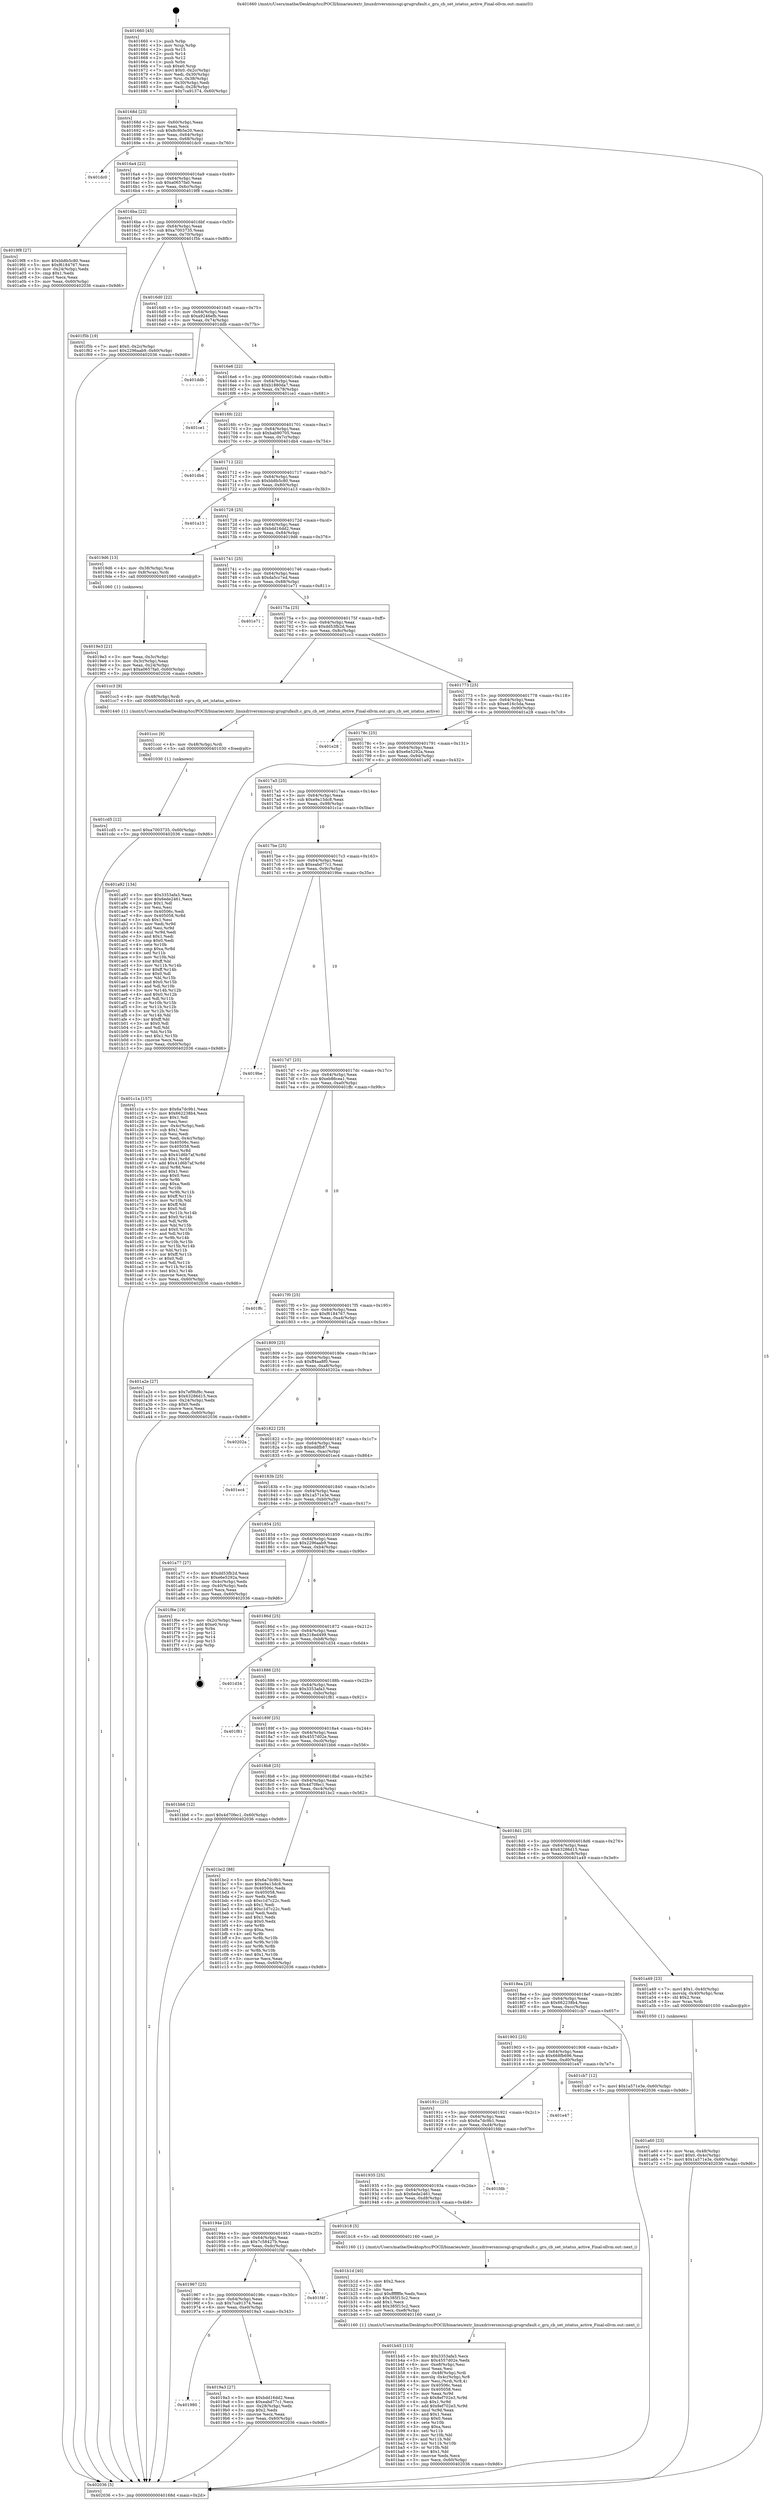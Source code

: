 digraph "0x401660" {
  label = "0x401660 (/mnt/c/Users/mathe/Desktop/tcc/POCII/binaries/extr_linuxdriversmiscsgi-grugrufault.c_gru_cb_set_istatus_active_Final-ollvm.out::main(0))"
  labelloc = "t"
  node[shape=record]

  Entry [label="",width=0.3,height=0.3,shape=circle,fillcolor=black,style=filled]
  "0x40168d" [label="{
     0x40168d [23]\l
     | [instrs]\l
     &nbsp;&nbsp;0x40168d \<+3\>: mov -0x60(%rbp),%eax\l
     &nbsp;&nbsp;0x401690 \<+2\>: mov %eax,%ecx\l
     &nbsp;&nbsp;0x401692 \<+6\>: sub $0x8c9b5e20,%ecx\l
     &nbsp;&nbsp;0x401698 \<+3\>: mov %eax,-0x64(%rbp)\l
     &nbsp;&nbsp;0x40169b \<+3\>: mov %ecx,-0x68(%rbp)\l
     &nbsp;&nbsp;0x40169e \<+6\>: je 0000000000401dc0 \<main+0x760\>\l
  }"]
  "0x401dc0" [label="{
     0x401dc0\l
  }", style=dashed]
  "0x4016a4" [label="{
     0x4016a4 [22]\l
     | [instrs]\l
     &nbsp;&nbsp;0x4016a4 \<+5\>: jmp 00000000004016a9 \<main+0x49\>\l
     &nbsp;&nbsp;0x4016a9 \<+3\>: mov -0x64(%rbp),%eax\l
     &nbsp;&nbsp;0x4016ac \<+5\>: sub $0xa0657fa0,%eax\l
     &nbsp;&nbsp;0x4016b1 \<+3\>: mov %eax,-0x6c(%rbp)\l
     &nbsp;&nbsp;0x4016b4 \<+6\>: je 00000000004019f8 \<main+0x398\>\l
  }"]
  Exit [label="",width=0.3,height=0.3,shape=circle,fillcolor=black,style=filled,peripheries=2]
  "0x4019f8" [label="{
     0x4019f8 [27]\l
     | [instrs]\l
     &nbsp;&nbsp;0x4019f8 \<+5\>: mov $0xbb8b5c80,%eax\l
     &nbsp;&nbsp;0x4019fd \<+5\>: mov $0xf6184767,%ecx\l
     &nbsp;&nbsp;0x401a02 \<+3\>: mov -0x24(%rbp),%edx\l
     &nbsp;&nbsp;0x401a05 \<+3\>: cmp $0x1,%edx\l
     &nbsp;&nbsp;0x401a08 \<+3\>: cmovl %ecx,%eax\l
     &nbsp;&nbsp;0x401a0b \<+3\>: mov %eax,-0x60(%rbp)\l
     &nbsp;&nbsp;0x401a0e \<+5\>: jmp 0000000000402036 \<main+0x9d6\>\l
  }"]
  "0x4016ba" [label="{
     0x4016ba [22]\l
     | [instrs]\l
     &nbsp;&nbsp;0x4016ba \<+5\>: jmp 00000000004016bf \<main+0x5f\>\l
     &nbsp;&nbsp;0x4016bf \<+3\>: mov -0x64(%rbp),%eax\l
     &nbsp;&nbsp;0x4016c2 \<+5\>: sub $0xa7003735,%eax\l
     &nbsp;&nbsp;0x4016c7 \<+3\>: mov %eax,-0x70(%rbp)\l
     &nbsp;&nbsp;0x4016ca \<+6\>: je 0000000000401f5b \<main+0x8fb\>\l
  }"]
  "0x401cd5" [label="{
     0x401cd5 [12]\l
     | [instrs]\l
     &nbsp;&nbsp;0x401cd5 \<+7\>: movl $0xa7003735,-0x60(%rbp)\l
     &nbsp;&nbsp;0x401cdc \<+5\>: jmp 0000000000402036 \<main+0x9d6\>\l
  }"]
  "0x401f5b" [label="{
     0x401f5b [19]\l
     | [instrs]\l
     &nbsp;&nbsp;0x401f5b \<+7\>: movl $0x0,-0x2c(%rbp)\l
     &nbsp;&nbsp;0x401f62 \<+7\>: movl $0x2296aab9,-0x60(%rbp)\l
     &nbsp;&nbsp;0x401f69 \<+5\>: jmp 0000000000402036 \<main+0x9d6\>\l
  }"]
  "0x4016d0" [label="{
     0x4016d0 [22]\l
     | [instrs]\l
     &nbsp;&nbsp;0x4016d0 \<+5\>: jmp 00000000004016d5 \<main+0x75\>\l
     &nbsp;&nbsp;0x4016d5 \<+3\>: mov -0x64(%rbp),%eax\l
     &nbsp;&nbsp;0x4016d8 \<+5\>: sub $0xa9246efb,%eax\l
     &nbsp;&nbsp;0x4016dd \<+3\>: mov %eax,-0x74(%rbp)\l
     &nbsp;&nbsp;0x4016e0 \<+6\>: je 0000000000401ddb \<main+0x77b\>\l
  }"]
  "0x401ccc" [label="{
     0x401ccc [9]\l
     | [instrs]\l
     &nbsp;&nbsp;0x401ccc \<+4\>: mov -0x48(%rbp),%rdi\l
     &nbsp;&nbsp;0x401cd0 \<+5\>: call 0000000000401030 \<free@plt\>\l
     | [calls]\l
     &nbsp;&nbsp;0x401030 \{1\} (unknown)\l
  }"]
  "0x401ddb" [label="{
     0x401ddb\l
  }", style=dashed]
  "0x4016e6" [label="{
     0x4016e6 [22]\l
     | [instrs]\l
     &nbsp;&nbsp;0x4016e6 \<+5\>: jmp 00000000004016eb \<main+0x8b\>\l
     &nbsp;&nbsp;0x4016eb \<+3\>: mov -0x64(%rbp),%eax\l
     &nbsp;&nbsp;0x4016ee \<+5\>: sub $0xb1880da7,%eax\l
     &nbsp;&nbsp;0x4016f3 \<+3\>: mov %eax,-0x78(%rbp)\l
     &nbsp;&nbsp;0x4016f6 \<+6\>: je 0000000000401ce1 \<main+0x681\>\l
  }"]
  "0x401b45" [label="{
     0x401b45 [113]\l
     | [instrs]\l
     &nbsp;&nbsp;0x401b45 \<+5\>: mov $0x3353afa3,%ecx\l
     &nbsp;&nbsp;0x401b4a \<+5\>: mov $0x4557d02e,%edx\l
     &nbsp;&nbsp;0x401b4f \<+6\>: mov -0xe8(%rbp),%esi\l
     &nbsp;&nbsp;0x401b55 \<+3\>: imul %eax,%esi\l
     &nbsp;&nbsp;0x401b58 \<+4\>: mov -0x48(%rbp),%rdi\l
     &nbsp;&nbsp;0x401b5c \<+4\>: movslq -0x4c(%rbp),%r8\l
     &nbsp;&nbsp;0x401b60 \<+4\>: mov %esi,(%rdi,%r8,4)\l
     &nbsp;&nbsp;0x401b64 \<+7\>: mov 0x40506c,%eax\l
     &nbsp;&nbsp;0x401b6b \<+7\>: mov 0x405058,%esi\l
     &nbsp;&nbsp;0x401b72 \<+3\>: mov %eax,%r9d\l
     &nbsp;&nbsp;0x401b75 \<+7\>: sub $0x8ef702e3,%r9d\l
     &nbsp;&nbsp;0x401b7c \<+4\>: sub $0x1,%r9d\l
     &nbsp;&nbsp;0x401b80 \<+7\>: add $0x8ef702e3,%r9d\l
     &nbsp;&nbsp;0x401b87 \<+4\>: imul %r9d,%eax\l
     &nbsp;&nbsp;0x401b8b \<+3\>: and $0x1,%eax\l
     &nbsp;&nbsp;0x401b8e \<+3\>: cmp $0x0,%eax\l
     &nbsp;&nbsp;0x401b91 \<+4\>: sete %r10b\l
     &nbsp;&nbsp;0x401b95 \<+3\>: cmp $0xa,%esi\l
     &nbsp;&nbsp;0x401b98 \<+4\>: setl %r11b\l
     &nbsp;&nbsp;0x401b9c \<+3\>: mov %r10b,%bl\l
     &nbsp;&nbsp;0x401b9f \<+3\>: and %r11b,%bl\l
     &nbsp;&nbsp;0x401ba2 \<+3\>: xor %r11b,%r10b\l
     &nbsp;&nbsp;0x401ba5 \<+3\>: or %r10b,%bl\l
     &nbsp;&nbsp;0x401ba8 \<+3\>: test $0x1,%bl\l
     &nbsp;&nbsp;0x401bab \<+3\>: cmovne %edx,%ecx\l
     &nbsp;&nbsp;0x401bae \<+3\>: mov %ecx,-0x60(%rbp)\l
     &nbsp;&nbsp;0x401bb1 \<+5\>: jmp 0000000000402036 \<main+0x9d6\>\l
  }"]
  "0x401ce1" [label="{
     0x401ce1\l
  }", style=dashed]
  "0x4016fc" [label="{
     0x4016fc [22]\l
     | [instrs]\l
     &nbsp;&nbsp;0x4016fc \<+5\>: jmp 0000000000401701 \<main+0xa1\>\l
     &nbsp;&nbsp;0x401701 \<+3\>: mov -0x64(%rbp),%eax\l
     &nbsp;&nbsp;0x401704 \<+5\>: sub $0xbab90705,%eax\l
     &nbsp;&nbsp;0x401709 \<+3\>: mov %eax,-0x7c(%rbp)\l
     &nbsp;&nbsp;0x40170c \<+6\>: je 0000000000401db4 \<main+0x754\>\l
  }"]
  "0x401b1d" [label="{
     0x401b1d [40]\l
     | [instrs]\l
     &nbsp;&nbsp;0x401b1d \<+5\>: mov $0x2,%ecx\l
     &nbsp;&nbsp;0x401b22 \<+1\>: cltd\l
     &nbsp;&nbsp;0x401b23 \<+2\>: idiv %ecx\l
     &nbsp;&nbsp;0x401b25 \<+6\>: imul $0xfffffffe,%edx,%ecx\l
     &nbsp;&nbsp;0x401b2b \<+6\>: sub $0x385f15c2,%ecx\l
     &nbsp;&nbsp;0x401b31 \<+3\>: add $0x1,%ecx\l
     &nbsp;&nbsp;0x401b34 \<+6\>: add $0x385f15c2,%ecx\l
     &nbsp;&nbsp;0x401b3a \<+6\>: mov %ecx,-0xe8(%rbp)\l
     &nbsp;&nbsp;0x401b40 \<+5\>: call 0000000000401160 \<next_i\>\l
     | [calls]\l
     &nbsp;&nbsp;0x401160 \{1\} (/mnt/c/Users/mathe/Desktop/tcc/POCII/binaries/extr_linuxdriversmiscsgi-grugrufault.c_gru_cb_set_istatus_active_Final-ollvm.out::next_i)\l
  }"]
  "0x401db4" [label="{
     0x401db4\l
  }", style=dashed]
  "0x401712" [label="{
     0x401712 [22]\l
     | [instrs]\l
     &nbsp;&nbsp;0x401712 \<+5\>: jmp 0000000000401717 \<main+0xb7\>\l
     &nbsp;&nbsp;0x401717 \<+3\>: mov -0x64(%rbp),%eax\l
     &nbsp;&nbsp;0x40171a \<+5\>: sub $0xbb8b5c80,%eax\l
     &nbsp;&nbsp;0x40171f \<+3\>: mov %eax,-0x80(%rbp)\l
     &nbsp;&nbsp;0x401722 \<+6\>: je 0000000000401a13 \<main+0x3b3\>\l
  }"]
  "0x401a60" [label="{
     0x401a60 [23]\l
     | [instrs]\l
     &nbsp;&nbsp;0x401a60 \<+4\>: mov %rax,-0x48(%rbp)\l
     &nbsp;&nbsp;0x401a64 \<+7\>: movl $0x0,-0x4c(%rbp)\l
     &nbsp;&nbsp;0x401a6b \<+7\>: movl $0x1a571e3e,-0x60(%rbp)\l
     &nbsp;&nbsp;0x401a72 \<+5\>: jmp 0000000000402036 \<main+0x9d6\>\l
  }"]
  "0x401a13" [label="{
     0x401a13\l
  }", style=dashed]
  "0x401728" [label="{
     0x401728 [25]\l
     | [instrs]\l
     &nbsp;&nbsp;0x401728 \<+5\>: jmp 000000000040172d \<main+0xcd\>\l
     &nbsp;&nbsp;0x40172d \<+3\>: mov -0x64(%rbp),%eax\l
     &nbsp;&nbsp;0x401730 \<+5\>: sub $0xbdd16dd2,%eax\l
     &nbsp;&nbsp;0x401735 \<+6\>: mov %eax,-0x84(%rbp)\l
     &nbsp;&nbsp;0x40173b \<+6\>: je 00000000004019d6 \<main+0x376\>\l
  }"]
  "0x4019e3" [label="{
     0x4019e3 [21]\l
     | [instrs]\l
     &nbsp;&nbsp;0x4019e3 \<+3\>: mov %eax,-0x3c(%rbp)\l
     &nbsp;&nbsp;0x4019e6 \<+3\>: mov -0x3c(%rbp),%eax\l
     &nbsp;&nbsp;0x4019e9 \<+3\>: mov %eax,-0x24(%rbp)\l
     &nbsp;&nbsp;0x4019ec \<+7\>: movl $0xa0657fa0,-0x60(%rbp)\l
     &nbsp;&nbsp;0x4019f3 \<+5\>: jmp 0000000000402036 \<main+0x9d6\>\l
  }"]
  "0x4019d6" [label="{
     0x4019d6 [13]\l
     | [instrs]\l
     &nbsp;&nbsp;0x4019d6 \<+4\>: mov -0x38(%rbp),%rax\l
     &nbsp;&nbsp;0x4019da \<+4\>: mov 0x8(%rax),%rdi\l
     &nbsp;&nbsp;0x4019de \<+5\>: call 0000000000401060 \<atoi@plt\>\l
     | [calls]\l
     &nbsp;&nbsp;0x401060 \{1\} (unknown)\l
  }"]
  "0x401741" [label="{
     0x401741 [25]\l
     | [instrs]\l
     &nbsp;&nbsp;0x401741 \<+5\>: jmp 0000000000401746 \<main+0xe6\>\l
     &nbsp;&nbsp;0x401746 \<+3\>: mov -0x64(%rbp),%eax\l
     &nbsp;&nbsp;0x401749 \<+5\>: sub $0xda5cc7ed,%eax\l
     &nbsp;&nbsp;0x40174e \<+6\>: mov %eax,-0x88(%rbp)\l
     &nbsp;&nbsp;0x401754 \<+6\>: je 0000000000401e71 \<main+0x811\>\l
  }"]
  "0x401660" [label="{
     0x401660 [45]\l
     | [instrs]\l
     &nbsp;&nbsp;0x401660 \<+1\>: push %rbp\l
     &nbsp;&nbsp;0x401661 \<+3\>: mov %rsp,%rbp\l
     &nbsp;&nbsp;0x401664 \<+2\>: push %r15\l
     &nbsp;&nbsp;0x401666 \<+2\>: push %r14\l
     &nbsp;&nbsp;0x401668 \<+2\>: push %r12\l
     &nbsp;&nbsp;0x40166a \<+1\>: push %rbx\l
     &nbsp;&nbsp;0x40166b \<+7\>: sub $0xe0,%rsp\l
     &nbsp;&nbsp;0x401672 \<+7\>: movl $0x0,-0x2c(%rbp)\l
     &nbsp;&nbsp;0x401679 \<+3\>: mov %edi,-0x30(%rbp)\l
     &nbsp;&nbsp;0x40167c \<+4\>: mov %rsi,-0x38(%rbp)\l
     &nbsp;&nbsp;0x401680 \<+3\>: mov -0x30(%rbp),%edi\l
     &nbsp;&nbsp;0x401683 \<+3\>: mov %edi,-0x28(%rbp)\l
     &nbsp;&nbsp;0x401686 \<+7\>: movl $0x7ca91374,-0x60(%rbp)\l
  }"]
  "0x401e71" [label="{
     0x401e71\l
  }", style=dashed]
  "0x40175a" [label="{
     0x40175a [25]\l
     | [instrs]\l
     &nbsp;&nbsp;0x40175a \<+5\>: jmp 000000000040175f \<main+0xff\>\l
     &nbsp;&nbsp;0x40175f \<+3\>: mov -0x64(%rbp),%eax\l
     &nbsp;&nbsp;0x401762 \<+5\>: sub $0xdd53fb2d,%eax\l
     &nbsp;&nbsp;0x401767 \<+6\>: mov %eax,-0x8c(%rbp)\l
     &nbsp;&nbsp;0x40176d \<+6\>: je 0000000000401cc3 \<main+0x663\>\l
  }"]
  "0x402036" [label="{
     0x402036 [5]\l
     | [instrs]\l
     &nbsp;&nbsp;0x402036 \<+5\>: jmp 000000000040168d \<main+0x2d\>\l
  }"]
  "0x401cc3" [label="{
     0x401cc3 [9]\l
     | [instrs]\l
     &nbsp;&nbsp;0x401cc3 \<+4\>: mov -0x48(%rbp),%rdi\l
     &nbsp;&nbsp;0x401cc7 \<+5\>: call 0000000000401440 \<gru_cb_set_istatus_active\>\l
     | [calls]\l
     &nbsp;&nbsp;0x401440 \{1\} (/mnt/c/Users/mathe/Desktop/tcc/POCII/binaries/extr_linuxdriversmiscsgi-grugrufault.c_gru_cb_set_istatus_active_Final-ollvm.out::gru_cb_set_istatus_active)\l
  }"]
  "0x401773" [label="{
     0x401773 [25]\l
     | [instrs]\l
     &nbsp;&nbsp;0x401773 \<+5\>: jmp 0000000000401778 \<main+0x118\>\l
     &nbsp;&nbsp;0x401778 \<+3\>: mov -0x64(%rbp),%eax\l
     &nbsp;&nbsp;0x40177b \<+5\>: sub $0xe616c5da,%eax\l
     &nbsp;&nbsp;0x401780 \<+6\>: mov %eax,-0x90(%rbp)\l
     &nbsp;&nbsp;0x401786 \<+6\>: je 0000000000401e28 \<main+0x7c8\>\l
  }"]
  "0x401980" [label="{
     0x401980\l
  }", style=dashed]
  "0x401e28" [label="{
     0x401e28\l
  }", style=dashed]
  "0x40178c" [label="{
     0x40178c [25]\l
     | [instrs]\l
     &nbsp;&nbsp;0x40178c \<+5\>: jmp 0000000000401791 \<main+0x131\>\l
     &nbsp;&nbsp;0x401791 \<+3\>: mov -0x64(%rbp),%eax\l
     &nbsp;&nbsp;0x401794 \<+5\>: sub $0xe6e5292a,%eax\l
     &nbsp;&nbsp;0x401799 \<+6\>: mov %eax,-0x94(%rbp)\l
     &nbsp;&nbsp;0x40179f \<+6\>: je 0000000000401a92 \<main+0x432\>\l
  }"]
  "0x4019a3" [label="{
     0x4019a3 [27]\l
     | [instrs]\l
     &nbsp;&nbsp;0x4019a3 \<+5\>: mov $0xbdd16dd2,%eax\l
     &nbsp;&nbsp;0x4019a8 \<+5\>: mov $0xeabd77c1,%ecx\l
     &nbsp;&nbsp;0x4019ad \<+3\>: mov -0x28(%rbp),%edx\l
     &nbsp;&nbsp;0x4019b0 \<+3\>: cmp $0x2,%edx\l
     &nbsp;&nbsp;0x4019b3 \<+3\>: cmovne %ecx,%eax\l
     &nbsp;&nbsp;0x4019b6 \<+3\>: mov %eax,-0x60(%rbp)\l
     &nbsp;&nbsp;0x4019b9 \<+5\>: jmp 0000000000402036 \<main+0x9d6\>\l
  }"]
  "0x401a92" [label="{
     0x401a92 [134]\l
     | [instrs]\l
     &nbsp;&nbsp;0x401a92 \<+5\>: mov $0x3353afa3,%eax\l
     &nbsp;&nbsp;0x401a97 \<+5\>: mov $0x6ede2461,%ecx\l
     &nbsp;&nbsp;0x401a9c \<+2\>: mov $0x1,%dl\l
     &nbsp;&nbsp;0x401a9e \<+2\>: xor %esi,%esi\l
     &nbsp;&nbsp;0x401aa0 \<+7\>: mov 0x40506c,%edi\l
     &nbsp;&nbsp;0x401aa7 \<+8\>: mov 0x405058,%r8d\l
     &nbsp;&nbsp;0x401aaf \<+3\>: sub $0x1,%esi\l
     &nbsp;&nbsp;0x401ab2 \<+3\>: mov %edi,%r9d\l
     &nbsp;&nbsp;0x401ab5 \<+3\>: add %esi,%r9d\l
     &nbsp;&nbsp;0x401ab8 \<+4\>: imul %r9d,%edi\l
     &nbsp;&nbsp;0x401abc \<+3\>: and $0x1,%edi\l
     &nbsp;&nbsp;0x401abf \<+3\>: cmp $0x0,%edi\l
     &nbsp;&nbsp;0x401ac2 \<+4\>: sete %r10b\l
     &nbsp;&nbsp;0x401ac6 \<+4\>: cmp $0xa,%r8d\l
     &nbsp;&nbsp;0x401aca \<+4\>: setl %r11b\l
     &nbsp;&nbsp;0x401ace \<+3\>: mov %r10b,%bl\l
     &nbsp;&nbsp;0x401ad1 \<+3\>: xor $0xff,%bl\l
     &nbsp;&nbsp;0x401ad4 \<+3\>: mov %r11b,%r14b\l
     &nbsp;&nbsp;0x401ad7 \<+4\>: xor $0xff,%r14b\l
     &nbsp;&nbsp;0x401adb \<+3\>: xor $0x0,%dl\l
     &nbsp;&nbsp;0x401ade \<+3\>: mov %bl,%r15b\l
     &nbsp;&nbsp;0x401ae1 \<+4\>: and $0x0,%r15b\l
     &nbsp;&nbsp;0x401ae5 \<+3\>: and %dl,%r10b\l
     &nbsp;&nbsp;0x401ae8 \<+3\>: mov %r14b,%r12b\l
     &nbsp;&nbsp;0x401aeb \<+4\>: and $0x0,%r12b\l
     &nbsp;&nbsp;0x401aef \<+3\>: and %dl,%r11b\l
     &nbsp;&nbsp;0x401af2 \<+3\>: or %r10b,%r15b\l
     &nbsp;&nbsp;0x401af5 \<+3\>: or %r11b,%r12b\l
     &nbsp;&nbsp;0x401af8 \<+3\>: xor %r12b,%r15b\l
     &nbsp;&nbsp;0x401afb \<+3\>: or %r14b,%bl\l
     &nbsp;&nbsp;0x401afe \<+3\>: xor $0xff,%bl\l
     &nbsp;&nbsp;0x401b01 \<+3\>: or $0x0,%dl\l
     &nbsp;&nbsp;0x401b04 \<+2\>: and %dl,%bl\l
     &nbsp;&nbsp;0x401b06 \<+3\>: or %bl,%r15b\l
     &nbsp;&nbsp;0x401b09 \<+4\>: test $0x1,%r15b\l
     &nbsp;&nbsp;0x401b0d \<+3\>: cmovne %ecx,%eax\l
     &nbsp;&nbsp;0x401b10 \<+3\>: mov %eax,-0x60(%rbp)\l
     &nbsp;&nbsp;0x401b13 \<+5\>: jmp 0000000000402036 \<main+0x9d6\>\l
  }"]
  "0x4017a5" [label="{
     0x4017a5 [25]\l
     | [instrs]\l
     &nbsp;&nbsp;0x4017a5 \<+5\>: jmp 00000000004017aa \<main+0x14a\>\l
     &nbsp;&nbsp;0x4017aa \<+3\>: mov -0x64(%rbp),%eax\l
     &nbsp;&nbsp;0x4017ad \<+5\>: sub $0xe9a15dc8,%eax\l
     &nbsp;&nbsp;0x4017b2 \<+6\>: mov %eax,-0x98(%rbp)\l
     &nbsp;&nbsp;0x4017b8 \<+6\>: je 0000000000401c1a \<main+0x5ba\>\l
  }"]
  "0x401967" [label="{
     0x401967 [25]\l
     | [instrs]\l
     &nbsp;&nbsp;0x401967 \<+5\>: jmp 000000000040196c \<main+0x30c\>\l
     &nbsp;&nbsp;0x40196c \<+3\>: mov -0x64(%rbp),%eax\l
     &nbsp;&nbsp;0x40196f \<+5\>: sub $0x7ca91374,%eax\l
     &nbsp;&nbsp;0x401974 \<+6\>: mov %eax,-0xe0(%rbp)\l
     &nbsp;&nbsp;0x40197a \<+6\>: je 00000000004019a3 \<main+0x343\>\l
  }"]
  "0x401c1a" [label="{
     0x401c1a [157]\l
     | [instrs]\l
     &nbsp;&nbsp;0x401c1a \<+5\>: mov $0x6a7dc9b1,%eax\l
     &nbsp;&nbsp;0x401c1f \<+5\>: mov $0x662238b4,%ecx\l
     &nbsp;&nbsp;0x401c24 \<+2\>: mov $0x1,%dl\l
     &nbsp;&nbsp;0x401c26 \<+2\>: xor %esi,%esi\l
     &nbsp;&nbsp;0x401c28 \<+3\>: mov -0x4c(%rbp),%edi\l
     &nbsp;&nbsp;0x401c2b \<+3\>: sub $0x1,%esi\l
     &nbsp;&nbsp;0x401c2e \<+2\>: sub %esi,%edi\l
     &nbsp;&nbsp;0x401c30 \<+3\>: mov %edi,-0x4c(%rbp)\l
     &nbsp;&nbsp;0x401c33 \<+7\>: mov 0x40506c,%esi\l
     &nbsp;&nbsp;0x401c3a \<+7\>: mov 0x405058,%edi\l
     &nbsp;&nbsp;0x401c41 \<+3\>: mov %esi,%r8d\l
     &nbsp;&nbsp;0x401c44 \<+7\>: sub $0x41d6b7af,%r8d\l
     &nbsp;&nbsp;0x401c4b \<+4\>: sub $0x1,%r8d\l
     &nbsp;&nbsp;0x401c4f \<+7\>: add $0x41d6b7af,%r8d\l
     &nbsp;&nbsp;0x401c56 \<+4\>: imul %r8d,%esi\l
     &nbsp;&nbsp;0x401c5a \<+3\>: and $0x1,%esi\l
     &nbsp;&nbsp;0x401c5d \<+3\>: cmp $0x0,%esi\l
     &nbsp;&nbsp;0x401c60 \<+4\>: sete %r9b\l
     &nbsp;&nbsp;0x401c64 \<+3\>: cmp $0xa,%edi\l
     &nbsp;&nbsp;0x401c67 \<+4\>: setl %r10b\l
     &nbsp;&nbsp;0x401c6b \<+3\>: mov %r9b,%r11b\l
     &nbsp;&nbsp;0x401c6e \<+4\>: xor $0xff,%r11b\l
     &nbsp;&nbsp;0x401c72 \<+3\>: mov %r10b,%bl\l
     &nbsp;&nbsp;0x401c75 \<+3\>: xor $0xff,%bl\l
     &nbsp;&nbsp;0x401c78 \<+3\>: xor $0x0,%dl\l
     &nbsp;&nbsp;0x401c7b \<+3\>: mov %r11b,%r14b\l
     &nbsp;&nbsp;0x401c7e \<+4\>: and $0x0,%r14b\l
     &nbsp;&nbsp;0x401c82 \<+3\>: and %dl,%r9b\l
     &nbsp;&nbsp;0x401c85 \<+3\>: mov %bl,%r15b\l
     &nbsp;&nbsp;0x401c88 \<+4\>: and $0x0,%r15b\l
     &nbsp;&nbsp;0x401c8c \<+3\>: and %dl,%r10b\l
     &nbsp;&nbsp;0x401c8f \<+3\>: or %r9b,%r14b\l
     &nbsp;&nbsp;0x401c92 \<+3\>: or %r10b,%r15b\l
     &nbsp;&nbsp;0x401c95 \<+3\>: xor %r15b,%r14b\l
     &nbsp;&nbsp;0x401c98 \<+3\>: or %bl,%r11b\l
     &nbsp;&nbsp;0x401c9b \<+4\>: xor $0xff,%r11b\l
     &nbsp;&nbsp;0x401c9f \<+3\>: or $0x0,%dl\l
     &nbsp;&nbsp;0x401ca2 \<+3\>: and %dl,%r11b\l
     &nbsp;&nbsp;0x401ca5 \<+3\>: or %r11b,%r14b\l
     &nbsp;&nbsp;0x401ca8 \<+4\>: test $0x1,%r14b\l
     &nbsp;&nbsp;0x401cac \<+3\>: cmovne %ecx,%eax\l
     &nbsp;&nbsp;0x401caf \<+3\>: mov %eax,-0x60(%rbp)\l
     &nbsp;&nbsp;0x401cb2 \<+5\>: jmp 0000000000402036 \<main+0x9d6\>\l
  }"]
  "0x4017be" [label="{
     0x4017be [25]\l
     | [instrs]\l
     &nbsp;&nbsp;0x4017be \<+5\>: jmp 00000000004017c3 \<main+0x163\>\l
     &nbsp;&nbsp;0x4017c3 \<+3\>: mov -0x64(%rbp),%eax\l
     &nbsp;&nbsp;0x4017c6 \<+5\>: sub $0xeabd77c1,%eax\l
     &nbsp;&nbsp;0x4017cb \<+6\>: mov %eax,-0x9c(%rbp)\l
     &nbsp;&nbsp;0x4017d1 \<+6\>: je 00000000004019be \<main+0x35e\>\l
  }"]
  "0x401f4f" [label="{
     0x401f4f\l
  }", style=dashed]
  "0x4019be" [label="{
     0x4019be\l
  }", style=dashed]
  "0x4017d7" [label="{
     0x4017d7 [25]\l
     | [instrs]\l
     &nbsp;&nbsp;0x4017d7 \<+5\>: jmp 00000000004017dc \<main+0x17c\>\l
     &nbsp;&nbsp;0x4017dc \<+3\>: mov -0x64(%rbp),%eax\l
     &nbsp;&nbsp;0x4017df \<+5\>: sub $0xeb86cea1,%eax\l
     &nbsp;&nbsp;0x4017e4 \<+6\>: mov %eax,-0xa0(%rbp)\l
     &nbsp;&nbsp;0x4017ea \<+6\>: je 0000000000401ffc \<main+0x99c\>\l
  }"]
  "0x40194e" [label="{
     0x40194e [25]\l
     | [instrs]\l
     &nbsp;&nbsp;0x40194e \<+5\>: jmp 0000000000401953 \<main+0x2f3\>\l
     &nbsp;&nbsp;0x401953 \<+3\>: mov -0x64(%rbp),%eax\l
     &nbsp;&nbsp;0x401956 \<+5\>: sub $0x7c58427b,%eax\l
     &nbsp;&nbsp;0x40195b \<+6\>: mov %eax,-0xdc(%rbp)\l
     &nbsp;&nbsp;0x401961 \<+6\>: je 0000000000401f4f \<main+0x8ef\>\l
  }"]
  "0x401ffc" [label="{
     0x401ffc\l
  }", style=dashed]
  "0x4017f0" [label="{
     0x4017f0 [25]\l
     | [instrs]\l
     &nbsp;&nbsp;0x4017f0 \<+5\>: jmp 00000000004017f5 \<main+0x195\>\l
     &nbsp;&nbsp;0x4017f5 \<+3\>: mov -0x64(%rbp),%eax\l
     &nbsp;&nbsp;0x4017f8 \<+5\>: sub $0xf6184767,%eax\l
     &nbsp;&nbsp;0x4017fd \<+6\>: mov %eax,-0xa4(%rbp)\l
     &nbsp;&nbsp;0x401803 \<+6\>: je 0000000000401a2e \<main+0x3ce\>\l
  }"]
  "0x401b18" [label="{
     0x401b18 [5]\l
     | [instrs]\l
     &nbsp;&nbsp;0x401b18 \<+5\>: call 0000000000401160 \<next_i\>\l
     | [calls]\l
     &nbsp;&nbsp;0x401160 \{1\} (/mnt/c/Users/mathe/Desktop/tcc/POCII/binaries/extr_linuxdriversmiscsgi-grugrufault.c_gru_cb_set_istatus_active_Final-ollvm.out::next_i)\l
  }"]
  "0x401a2e" [label="{
     0x401a2e [27]\l
     | [instrs]\l
     &nbsp;&nbsp;0x401a2e \<+5\>: mov $0x7ef9bf8c,%eax\l
     &nbsp;&nbsp;0x401a33 \<+5\>: mov $0x63286d15,%ecx\l
     &nbsp;&nbsp;0x401a38 \<+3\>: mov -0x24(%rbp),%edx\l
     &nbsp;&nbsp;0x401a3b \<+3\>: cmp $0x0,%edx\l
     &nbsp;&nbsp;0x401a3e \<+3\>: cmove %ecx,%eax\l
     &nbsp;&nbsp;0x401a41 \<+3\>: mov %eax,-0x60(%rbp)\l
     &nbsp;&nbsp;0x401a44 \<+5\>: jmp 0000000000402036 \<main+0x9d6\>\l
  }"]
  "0x401809" [label="{
     0x401809 [25]\l
     | [instrs]\l
     &nbsp;&nbsp;0x401809 \<+5\>: jmp 000000000040180e \<main+0x1ae\>\l
     &nbsp;&nbsp;0x40180e \<+3\>: mov -0x64(%rbp),%eax\l
     &nbsp;&nbsp;0x401811 \<+5\>: sub $0xff4aa8f0,%eax\l
     &nbsp;&nbsp;0x401816 \<+6\>: mov %eax,-0xa8(%rbp)\l
     &nbsp;&nbsp;0x40181c \<+6\>: je 000000000040202a \<main+0x9ca\>\l
  }"]
  "0x401935" [label="{
     0x401935 [25]\l
     | [instrs]\l
     &nbsp;&nbsp;0x401935 \<+5\>: jmp 000000000040193a \<main+0x2da\>\l
     &nbsp;&nbsp;0x40193a \<+3\>: mov -0x64(%rbp),%eax\l
     &nbsp;&nbsp;0x40193d \<+5\>: sub $0x6ede2461,%eax\l
     &nbsp;&nbsp;0x401942 \<+6\>: mov %eax,-0xd8(%rbp)\l
     &nbsp;&nbsp;0x401948 \<+6\>: je 0000000000401b18 \<main+0x4b8\>\l
  }"]
  "0x40202a" [label="{
     0x40202a\l
  }", style=dashed]
  "0x401822" [label="{
     0x401822 [25]\l
     | [instrs]\l
     &nbsp;&nbsp;0x401822 \<+5\>: jmp 0000000000401827 \<main+0x1c7\>\l
     &nbsp;&nbsp;0x401827 \<+3\>: mov -0x64(%rbp),%eax\l
     &nbsp;&nbsp;0x40182a \<+5\>: sub $0xeddfb87,%eax\l
     &nbsp;&nbsp;0x40182f \<+6\>: mov %eax,-0xac(%rbp)\l
     &nbsp;&nbsp;0x401835 \<+6\>: je 0000000000401ec4 \<main+0x864\>\l
  }"]
  "0x401fdb" [label="{
     0x401fdb\l
  }", style=dashed]
  "0x401ec4" [label="{
     0x401ec4\l
  }", style=dashed]
  "0x40183b" [label="{
     0x40183b [25]\l
     | [instrs]\l
     &nbsp;&nbsp;0x40183b \<+5\>: jmp 0000000000401840 \<main+0x1e0\>\l
     &nbsp;&nbsp;0x401840 \<+3\>: mov -0x64(%rbp),%eax\l
     &nbsp;&nbsp;0x401843 \<+5\>: sub $0x1a571e3e,%eax\l
     &nbsp;&nbsp;0x401848 \<+6\>: mov %eax,-0xb0(%rbp)\l
     &nbsp;&nbsp;0x40184e \<+6\>: je 0000000000401a77 \<main+0x417\>\l
  }"]
  "0x40191c" [label="{
     0x40191c [25]\l
     | [instrs]\l
     &nbsp;&nbsp;0x40191c \<+5\>: jmp 0000000000401921 \<main+0x2c1\>\l
     &nbsp;&nbsp;0x401921 \<+3\>: mov -0x64(%rbp),%eax\l
     &nbsp;&nbsp;0x401924 \<+5\>: sub $0x6a7dc9b1,%eax\l
     &nbsp;&nbsp;0x401929 \<+6\>: mov %eax,-0xd4(%rbp)\l
     &nbsp;&nbsp;0x40192f \<+6\>: je 0000000000401fdb \<main+0x97b\>\l
  }"]
  "0x401a77" [label="{
     0x401a77 [27]\l
     | [instrs]\l
     &nbsp;&nbsp;0x401a77 \<+5\>: mov $0xdd53fb2d,%eax\l
     &nbsp;&nbsp;0x401a7c \<+5\>: mov $0xe6e5292a,%ecx\l
     &nbsp;&nbsp;0x401a81 \<+3\>: mov -0x4c(%rbp),%edx\l
     &nbsp;&nbsp;0x401a84 \<+3\>: cmp -0x40(%rbp),%edx\l
     &nbsp;&nbsp;0x401a87 \<+3\>: cmovl %ecx,%eax\l
     &nbsp;&nbsp;0x401a8a \<+3\>: mov %eax,-0x60(%rbp)\l
     &nbsp;&nbsp;0x401a8d \<+5\>: jmp 0000000000402036 \<main+0x9d6\>\l
  }"]
  "0x401854" [label="{
     0x401854 [25]\l
     | [instrs]\l
     &nbsp;&nbsp;0x401854 \<+5\>: jmp 0000000000401859 \<main+0x1f9\>\l
     &nbsp;&nbsp;0x401859 \<+3\>: mov -0x64(%rbp),%eax\l
     &nbsp;&nbsp;0x40185c \<+5\>: sub $0x2296aab9,%eax\l
     &nbsp;&nbsp;0x401861 \<+6\>: mov %eax,-0xb4(%rbp)\l
     &nbsp;&nbsp;0x401867 \<+6\>: je 0000000000401f6e \<main+0x90e\>\l
  }"]
  "0x401e47" [label="{
     0x401e47\l
  }", style=dashed]
  "0x401f6e" [label="{
     0x401f6e [19]\l
     | [instrs]\l
     &nbsp;&nbsp;0x401f6e \<+3\>: mov -0x2c(%rbp),%eax\l
     &nbsp;&nbsp;0x401f71 \<+7\>: add $0xe0,%rsp\l
     &nbsp;&nbsp;0x401f78 \<+1\>: pop %rbx\l
     &nbsp;&nbsp;0x401f79 \<+2\>: pop %r12\l
     &nbsp;&nbsp;0x401f7b \<+2\>: pop %r14\l
     &nbsp;&nbsp;0x401f7d \<+2\>: pop %r15\l
     &nbsp;&nbsp;0x401f7f \<+1\>: pop %rbp\l
     &nbsp;&nbsp;0x401f80 \<+1\>: ret\l
  }"]
  "0x40186d" [label="{
     0x40186d [25]\l
     | [instrs]\l
     &nbsp;&nbsp;0x40186d \<+5\>: jmp 0000000000401872 \<main+0x212\>\l
     &nbsp;&nbsp;0x401872 \<+3\>: mov -0x64(%rbp),%eax\l
     &nbsp;&nbsp;0x401875 \<+5\>: sub $0x318ed499,%eax\l
     &nbsp;&nbsp;0x40187a \<+6\>: mov %eax,-0xb8(%rbp)\l
     &nbsp;&nbsp;0x401880 \<+6\>: je 0000000000401d34 \<main+0x6d4\>\l
  }"]
  "0x401903" [label="{
     0x401903 [25]\l
     | [instrs]\l
     &nbsp;&nbsp;0x401903 \<+5\>: jmp 0000000000401908 \<main+0x2a8\>\l
     &nbsp;&nbsp;0x401908 \<+3\>: mov -0x64(%rbp),%eax\l
     &nbsp;&nbsp;0x40190b \<+5\>: sub $0x668fb696,%eax\l
     &nbsp;&nbsp;0x401910 \<+6\>: mov %eax,-0xd0(%rbp)\l
     &nbsp;&nbsp;0x401916 \<+6\>: je 0000000000401e47 \<main+0x7e7\>\l
  }"]
  "0x401d34" [label="{
     0x401d34\l
  }", style=dashed]
  "0x401886" [label="{
     0x401886 [25]\l
     | [instrs]\l
     &nbsp;&nbsp;0x401886 \<+5\>: jmp 000000000040188b \<main+0x22b\>\l
     &nbsp;&nbsp;0x40188b \<+3\>: mov -0x64(%rbp),%eax\l
     &nbsp;&nbsp;0x40188e \<+5\>: sub $0x3353afa3,%eax\l
     &nbsp;&nbsp;0x401893 \<+6\>: mov %eax,-0xbc(%rbp)\l
     &nbsp;&nbsp;0x401899 \<+6\>: je 0000000000401f81 \<main+0x921\>\l
  }"]
  "0x401cb7" [label="{
     0x401cb7 [12]\l
     | [instrs]\l
     &nbsp;&nbsp;0x401cb7 \<+7\>: movl $0x1a571e3e,-0x60(%rbp)\l
     &nbsp;&nbsp;0x401cbe \<+5\>: jmp 0000000000402036 \<main+0x9d6\>\l
  }"]
  "0x401f81" [label="{
     0x401f81\l
  }", style=dashed]
  "0x40189f" [label="{
     0x40189f [25]\l
     | [instrs]\l
     &nbsp;&nbsp;0x40189f \<+5\>: jmp 00000000004018a4 \<main+0x244\>\l
     &nbsp;&nbsp;0x4018a4 \<+3\>: mov -0x64(%rbp),%eax\l
     &nbsp;&nbsp;0x4018a7 \<+5\>: sub $0x4557d02e,%eax\l
     &nbsp;&nbsp;0x4018ac \<+6\>: mov %eax,-0xc0(%rbp)\l
     &nbsp;&nbsp;0x4018b2 \<+6\>: je 0000000000401bb6 \<main+0x556\>\l
  }"]
  "0x4018ea" [label="{
     0x4018ea [25]\l
     | [instrs]\l
     &nbsp;&nbsp;0x4018ea \<+5\>: jmp 00000000004018ef \<main+0x28f\>\l
     &nbsp;&nbsp;0x4018ef \<+3\>: mov -0x64(%rbp),%eax\l
     &nbsp;&nbsp;0x4018f2 \<+5\>: sub $0x662238b4,%eax\l
     &nbsp;&nbsp;0x4018f7 \<+6\>: mov %eax,-0xcc(%rbp)\l
     &nbsp;&nbsp;0x4018fd \<+6\>: je 0000000000401cb7 \<main+0x657\>\l
  }"]
  "0x401bb6" [label="{
     0x401bb6 [12]\l
     | [instrs]\l
     &nbsp;&nbsp;0x401bb6 \<+7\>: movl $0x4d70fec1,-0x60(%rbp)\l
     &nbsp;&nbsp;0x401bbd \<+5\>: jmp 0000000000402036 \<main+0x9d6\>\l
  }"]
  "0x4018b8" [label="{
     0x4018b8 [25]\l
     | [instrs]\l
     &nbsp;&nbsp;0x4018b8 \<+5\>: jmp 00000000004018bd \<main+0x25d\>\l
     &nbsp;&nbsp;0x4018bd \<+3\>: mov -0x64(%rbp),%eax\l
     &nbsp;&nbsp;0x4018c0 \<+5\>: sub $0x4d70fec1,%eax\l
     &nbsp;&nbsp;0x4018c5 \<+6\>: mov %eax,-0xc4(%rbp)\l
     &nbsp;&nbsp;0x4018cb \<+6\>: je 0000000000401bc2 \<main+0x562\>\l
  }"]
  "0x401a49" [label="{
     0x401a49 [23]\l
     | [instrs]\l
     &nbsp;&nbsp;0x401a49 \<+7\>: movl $0x1,-0x40(%rbp)\l
     &nbsp;&nbsp;0x401a50 \<+4\>: movslq -0x40(%rbp),%rax\l
     &nbsp;&nbsp;0x401a54 \<+4\>: shl $0x2,%rax\l
     &nbsp;&nbsp;0x401a58 \<+3\>: mov %rax,%rdi\l
     &nbsp;&nbsp;0x401a5b \<+5\>: call 0000000000401050 \<malloc@plt\>\l
     | [calls]\l
     &nbsp;&nbsp;0x401050 \{1\} (unknown)\l
  }"]
  "0x401bc2" [label="{
     0x401bc2 [88]\l
     | [instrs]\l
     &nbsp;&nbsp;0x401bc2 \<+5\>: mov $0x6a7dc9b1,%eax\l
     &nbsp;&nbsp;0x401bc7 \<+5\>: mov $0xe9a15dc8,%ecx\l
     &nbsp;&nbsp;0x401bcc \<+7\>: mov 0x40506c,%edx\l
     &nbsp;&nbsp;0x401bd3 \<+7\>: mov 0x405058,%esi\l
     &nbsp;&nbsp;0x401bda \<+2\>: mov %edx,%edi\l
     &nbsp;&nbsp;0x401bdc \<+6\>: sub $0xc1d7c22c,%edi\l
     &nbsp;&nbsp;0x401be2 \<+3\>: sub $0x1,%edi\l
     &nbsp;&nbsp;0x401be5 \<+6\>: add $0xc1d7c22c,%edi\l
     &nbsp;&nbsp;0x401beb \<+3\>: imul %edi,%edx\l
     &nbsp;&nbsp;0x401bee \<+3\>: and $0x1,%edx\l
     &nbsp;&nbsp;0x401bf1 \<+3\>: cmp $0x0,%edx\l
     &nbsp;&nbsp;0x401bf4 \<+4\>: sete %r8b\l
     &nbsp;&nbsp;0x401bf8 \<+3\>: cmp $0xa,%esi\l
     &nbsp;&nbsp;0x401bfb \<+4\>: setl %r9b\l
     &nbsp;&nbsp;0x401bff \<+3\>: mov %r8b,%r10b\l
     &nbsp;&nbsp;0x401c02 \<+3\>: and %r9b,%r10b\l
     &nbsp;&nbsp;0x401c05 \<+3\>: xor %r9b,%r8b\l
     &nbsp;&nbsp;0x401c08 \<+3\>: or %r8b,%r10b\l
     &nbsp;&nbsp;0x401c0b \<+4\>: test $0x1,%r10b\l
     &nbsp;&nbsp;0x401c0f \<+3\>: cmovne %ecx,%eax\l
     &nbsp;&nbsp;0x401c12 \<+3\>: mov %eax,-0x60(%rbp)\l
     &nbsp;&nbsp;0x401c15 \<+5\>: jmp 0000000000402036 \<main+0x9d6\>\l
  }"]
  "0x4018d1" [label="{
     0x4018d1 [25]\l
     | [instrs]\l
     &nbsp;&nbsp;0x4018d1 \<+5\>: jmp 00000000004018d6 \<main+0x276\>\l
     &nbsp;&nbsp;0x4018d6 \<+3\>: mov -0x64(%rbp),%eax\l
     &nbsp;&nbsp;0x4018d9 \<+5\>: sub $0x63286d15,%eax\l
     &nbsp;&nbsp;0x4018de \<+6\>: mov %eax,-0xc8(%rbp)\l
     &nbsp;&nbsp;0x4018e4 \<+6\>: je 0000000000401a49 \<main+0x3e9\>\l
  }"]
  Entry -> "0x401660" [label=" 1"]
  "0x40168d" -> "0x401dc0" [label=" 0"]
  "0x40168d" -> "0x4016a4" [label=" 16"]
  "0x401f6e" -> Exit [label=" 1"]
  "0x4016a4" -> "0x4019f8" [label=" 1"]
  "0x4016a4" -> "0x4016ba" [label=" 15"]
  "0x401f5b" -> "0x402036" [label=" 1"]
  "0x4016ba" -> "0x401f5b" [label=" 1"]
  "0x4016ba" -> "0x4016d0" [label=" 14"]
  "0x401cd5" -> "0x402036" [label=" 1"]
  "0x4016d0" -> "0x401ddb" [label=" 0"]
  "0x4016d0" -> "0x4016e6" [label=" 14"]
  "0x401ccc" -> "0x401cd5" [label=" 1"]
  "0x4016e6" -> "0x401ce1" [label=" 0"]
  "0x4016e6" -> "0x4016fc" [label=" 14"]
  "0x401cc3" -> "0x401ccc" [label=" 1"]
  "0x4016fc" -> "0x401db4" [label=" 0"]
  "0x4016fc" -> "0x401712" [label=" 14"]
  "0x401cb7" -> "0x402036" [label=" 1"]
  "0x401712" -> "0x401a13" [label=" 0"]
  "0x401712" -> "0x401728" [label=" 14"]
  "0x401c1a" -> "0x402036" [label=" 1"]
  "0x401728" -> "0x4019d6" [label=" 1"]
  "0x401728" -> "0x401741" [label=" 13"]
  "0x401bc2" -> "0x402036" [label=" 1"]
  "0x401741" -> "0x401e71" [label=" 0"]
  "0x401741" -> "0x40175a" [label=" 13"]
  "0x401bb6" -> "0x402036" [label=" 1"]
  "0x40175a" -> "0x401cc3" [label=" 1"]
  "0x40175a" -> "0x401773" [label=" 12"]
  "0x401b45" -> "0x402036" [label=" 1"]
  "0x401773" -> "0x401e28" [label=" 0"]
  "0x401773" -> "0x40178c" [label=" 12"]
  "0x401b1d" -> "0x401b45" [label=" 1"]
  "0x40178c" -> "0x401a92" [label=" 1"]
  "0x40178c" -> "0x4017a5" [label=" 11"]
  "0x401b18" -> "0x401b1d" [label=" 1"]
  "0x4017a5" -> "0x401c1a" [label=" 1"]
  "0x4017a5" -> "0x4017be" [label=" 10"]
  "0x401a77" -> "0x402036" [label=" 2"]
  "0x4017be" -> "0x4019be" [label=" 0"]
  "0x4017be" -> "0x4017d7" [label=" 10"]
  "0x401a60" -> "0x402036" [label=" 1"]
  "0x4017d7" -> "0x401ffc" [label=" 0"]
  "0x4017d7" -> "0x4017f0" [label=" 10"]
  "0x401a2e" -> "0x402036" [label=" 1"]
  "0x4017f0" -> "0x401a2e" [label=" 1"]
  "0x4017f0" -> "0x401809" [label=" 9"]
  "0x4019f8" -> "0x402036" [label=" 1"]
  "0x401809" -> "0x40202a" [label=" 0"]
  "0x401809" -> "0x401822" [label=" 9"]
  "0x4019d6" -> "0x4019e3" [label=" 1"]
  "0x401822" -> "0x401ec4" [label=" 0"]
  "0x401822" -> "0x40183b" [label=" 9"]
  "0x402036" -> "0x40168d" [label=" 15"]
  "0x40183b" -> "0x401a77" [label=" 2"]
  "0x40183b" -> "0x401854" [label=" 7"]
  "0x4019a3" -> "0x402036" [label=" 1"]
  "0x401854" -> "0x401f6e" [label=" 1"]
  "0x401854" -> "0x40186d" [label=" 6"]
  "0x401967" -> "0x401980" [label=" 0"]
  "0x40186d" -> "0x401d34" [label=" 0"]
  "0x40186d" -> "0x401886" [label=" 6"]
  "0x401a92" -> "0x402036" [label=" 1"]
  "0x401886" -> "0x401f81" [label=" 0"]
  "0x401886" -> "0x40189f" [label=" 6"]
  "0x40194e" -> "0x401967" [label=" 1"]
  "0x40189f" -> "0x401bb6" [label=" 1"]
  "0x40189f" -> "0x4018b8" [label=" 5"]
  "0x401a49" -> "0x401a60" [label=" 1"]
  "0x4018b8" -> "0x401bc2" [label=" 1"]
  "0x4018b8" -> "0x4018d1" [label=" 4"]
  "0x401935" -> "0x40194e" [label=" 1"]
  "0x4018d1" -> "0x401a49" [label=" 1"]
  "0x4018d1" -> "0x4018ea" [label=" 3"]
  "0x40194e" -> "0x401f4f" [label=" 0"]
  "0x4018ea" -> "0x401cb7" [label=" 1"]
  "0x4018ea" -> "0x401903" [label=" 2"]
  "0x401967" -> "0x4019a3" [label=" 1"]
  "0x401903" -> "0x401e47" [label=" 0"]
  "0x401903" -> "0x40191c" [label=" 2"]
  "0x401660" -> "0x40168d" [label=" 1"]
  "0x40191c" -> "0x401fdb" [label=" 0"]
  "0x40191c" -> "0x401935" [label=" 2"]
  "0x4019e3" -> "0x402036" [label=" 1"]
  "0x401935" -> "0x401b18" [label=" 1"]
}
